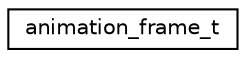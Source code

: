 digraph "Graphical Class Hierarchy"
{
 // INTERACTIVE_SVG=YES
  edge [fontname="Helvetica",fontsize="10",labelfontname="Helvetica",labelfontsize="10"];
  node [fontname="Helvetica",fontsize="10",shape=record];
  rankdir="LR";
  Node1 [label="animation_frame_t",height=0.2,width=0.4,color="black", fillcolor="white", style="filled",URL="$_skeletal_model_8h.html#structanimation__frame__t"];
}
